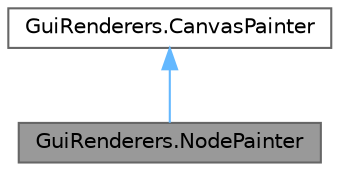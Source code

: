 digraph "GuiRenderers.NodePainter"
{
 // LATEX_PDF_SIZE
  bgcolor="transparent";
  edge [fontname=Helvetica,fontsize=10,labelfontname=Helvetica,labelfontsize=10];
  node [fontname=Helvetica,fontsize=10,shape=box,height=0.2,width=0.4];
  Node1 [id="Node000001",label="GuiRenderers.NodePainter",height=0.2,width=0.4,color="gray40", fillcolor="grey60", style="filled", fontcolor="black",tooltip=" "];
  Node2 -> Node1 [id="edge1_Node000001_Node000002",dir="back",color="steelblue1",style="solid",tooltip=" "];
  Node2 [id="Node000002",label="GuiRenderers.CanvasPainter",height=0.2,width=0.4,color="gray40", fillcolor="white", style="filled",URL="$interface_gui_renderers_1_1_canvas_painter.html",tooltip=" "];
}

